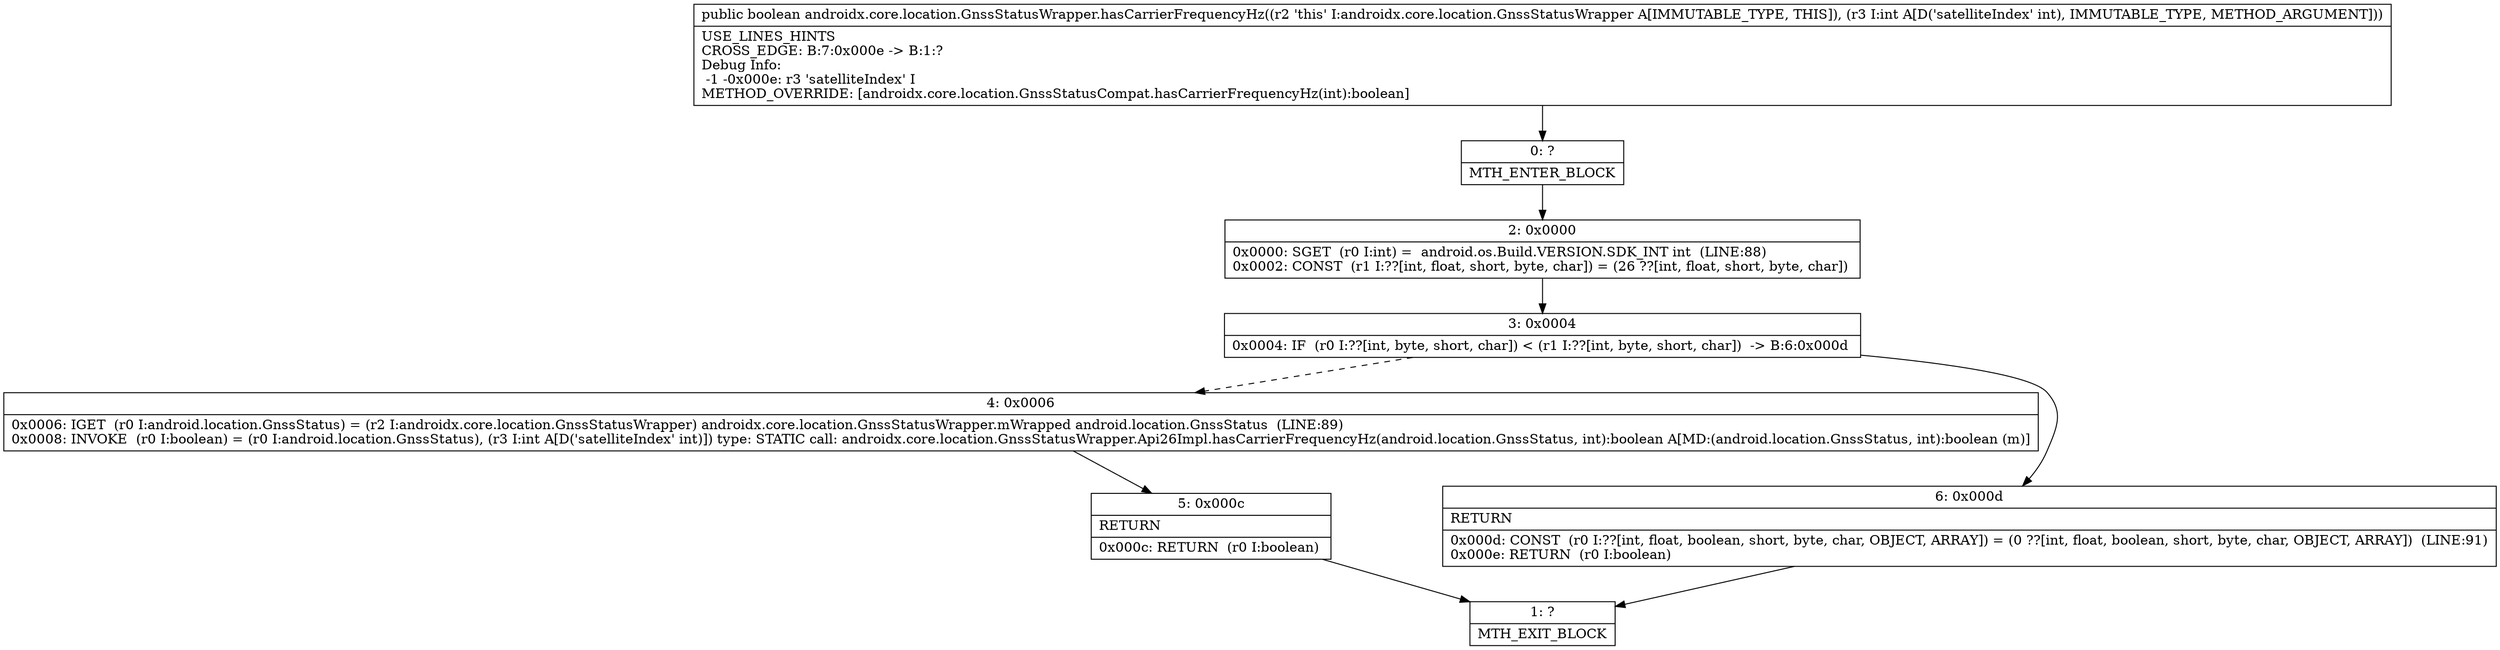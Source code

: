 digraph "CFG forandroidx.core.location.GnssStatusWrapper.hasCarrierFrequencyHz(I)Z" {
Node_0 [shape=record,label="{0\:\ ?|MTH_ENTER_BLOCK\l}"];
Node_2 [shape=record,label="{2\:\ 0x0000|0x0000: SGET  (r0 I:int) =  android.os.Build.VERSION.SDK_INT int  (LINE:88)\l0x0002: CONST  (r1 I:??[int, float, short, byte, char]) = (26 ??[int, float, short, byte, char]) \l}"];
Node_3 [shape=record,label="{3\:\ 0x0004|0x0004: IF  (r0 I:??[int, byte, short, char]) \< (r1 I:??[int, byte, short, char])  \-\> B:6:0x000d \l}"];
Node_4 [shape=record,label="{4\:\ 0x0006|0x0006: IGET  (r0 I:android.location.GnssStatus) = (r2 I:androidx.core.location.GnssStatusWrapper) androidx.core.location.GnssStatusWrapper.mWrapped android.location.GnssStatus  (LINE:89)\l0x0008: INVOKE  (r0 I:boolean) = (r0 I:android.location.GnssStatus), (r3 I:int A[D('satelliteIndex' int)]) type: STATIC call: androidx.core.location.GnssStatusWrapper.Api26Impl.hasCarrierFrequencyHz(android.location.GnssStatus, int):boolean A[MD:(android.location.GnssStatus, int):boolean (m)]\l}"];
Node_5 [shape=record,label="{5\:\ 0x000c|RETURN\l|0x000c: RETURN  (r0 I:boolean) \l}"];
Node_1 [shape=record,label="{1\:\ ?|MTH_EXIT_BLOCK\l}"];
Node_6 [shape=record,label="{6\:\ 0x000d|RETURN\l|0x000d: CONST  (r0 I:??[int, float, boolean, short, byte, char, OBJECT, ARRAY]) = (0 ??[int, float, boolean, short, byte, char, OBJECT, ARRAY])  (LINE:91)\l0x000e: RETURN  (r0 I:boolean) \l}"];
MethodNode[shape=record,label="{public boolean androidx.core.location.GnssStatusWrapper.hasCarrierFrequencyHz((r2 'this' I:androidx.core.location.GnssStatusWrapper A[IMMUTABLE_TYPE, THIS]), (r3 I:int A[D('satelliteIndex' int), IMMUTABLE_TYPE, METHOD_ARGUMENT]))  | USE_LINES_HINTS\lCROSS_EDGE: B:7:0x000e \-\> B:1:?\lDebug Info:\l  \-1 \-0x000e: r3 'satelliteIndex' I\lMETHOD_OVERRIDE: [androidx.core.location.GnssStatusCompat.hasCarrierFrequencyHz(int):boolean]\l}"];
MethodNode -> Node_0;Node_0 -> Node_2;
Node_2 -> Node_3;
Node_3 -> Node_4[style=dashed];
Node_3 -> Node_6;
Node_4 -> Node_5;
Node_5 -> Node_1;
Node_6 -> Node_1;
}

